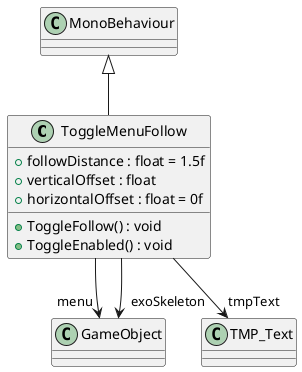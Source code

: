 @startuml
class ToggleMenuFollow {
    + followDistance : float = 1.5f
    + verticalOffset : float
    + horizontalOffset : float = 0f
    + ToggleFollow() : void
    + ToggleEnabled() : void
}
MonoBehaviour <|-- ToggleMenuFollow
ToggleMenuFollow --> "menu" GameObject
ToggleMenuFollow --> "exoSkeleton" GameObject
ToggleMenuFollow --> "tmpText" TMP_Text
@enduml

